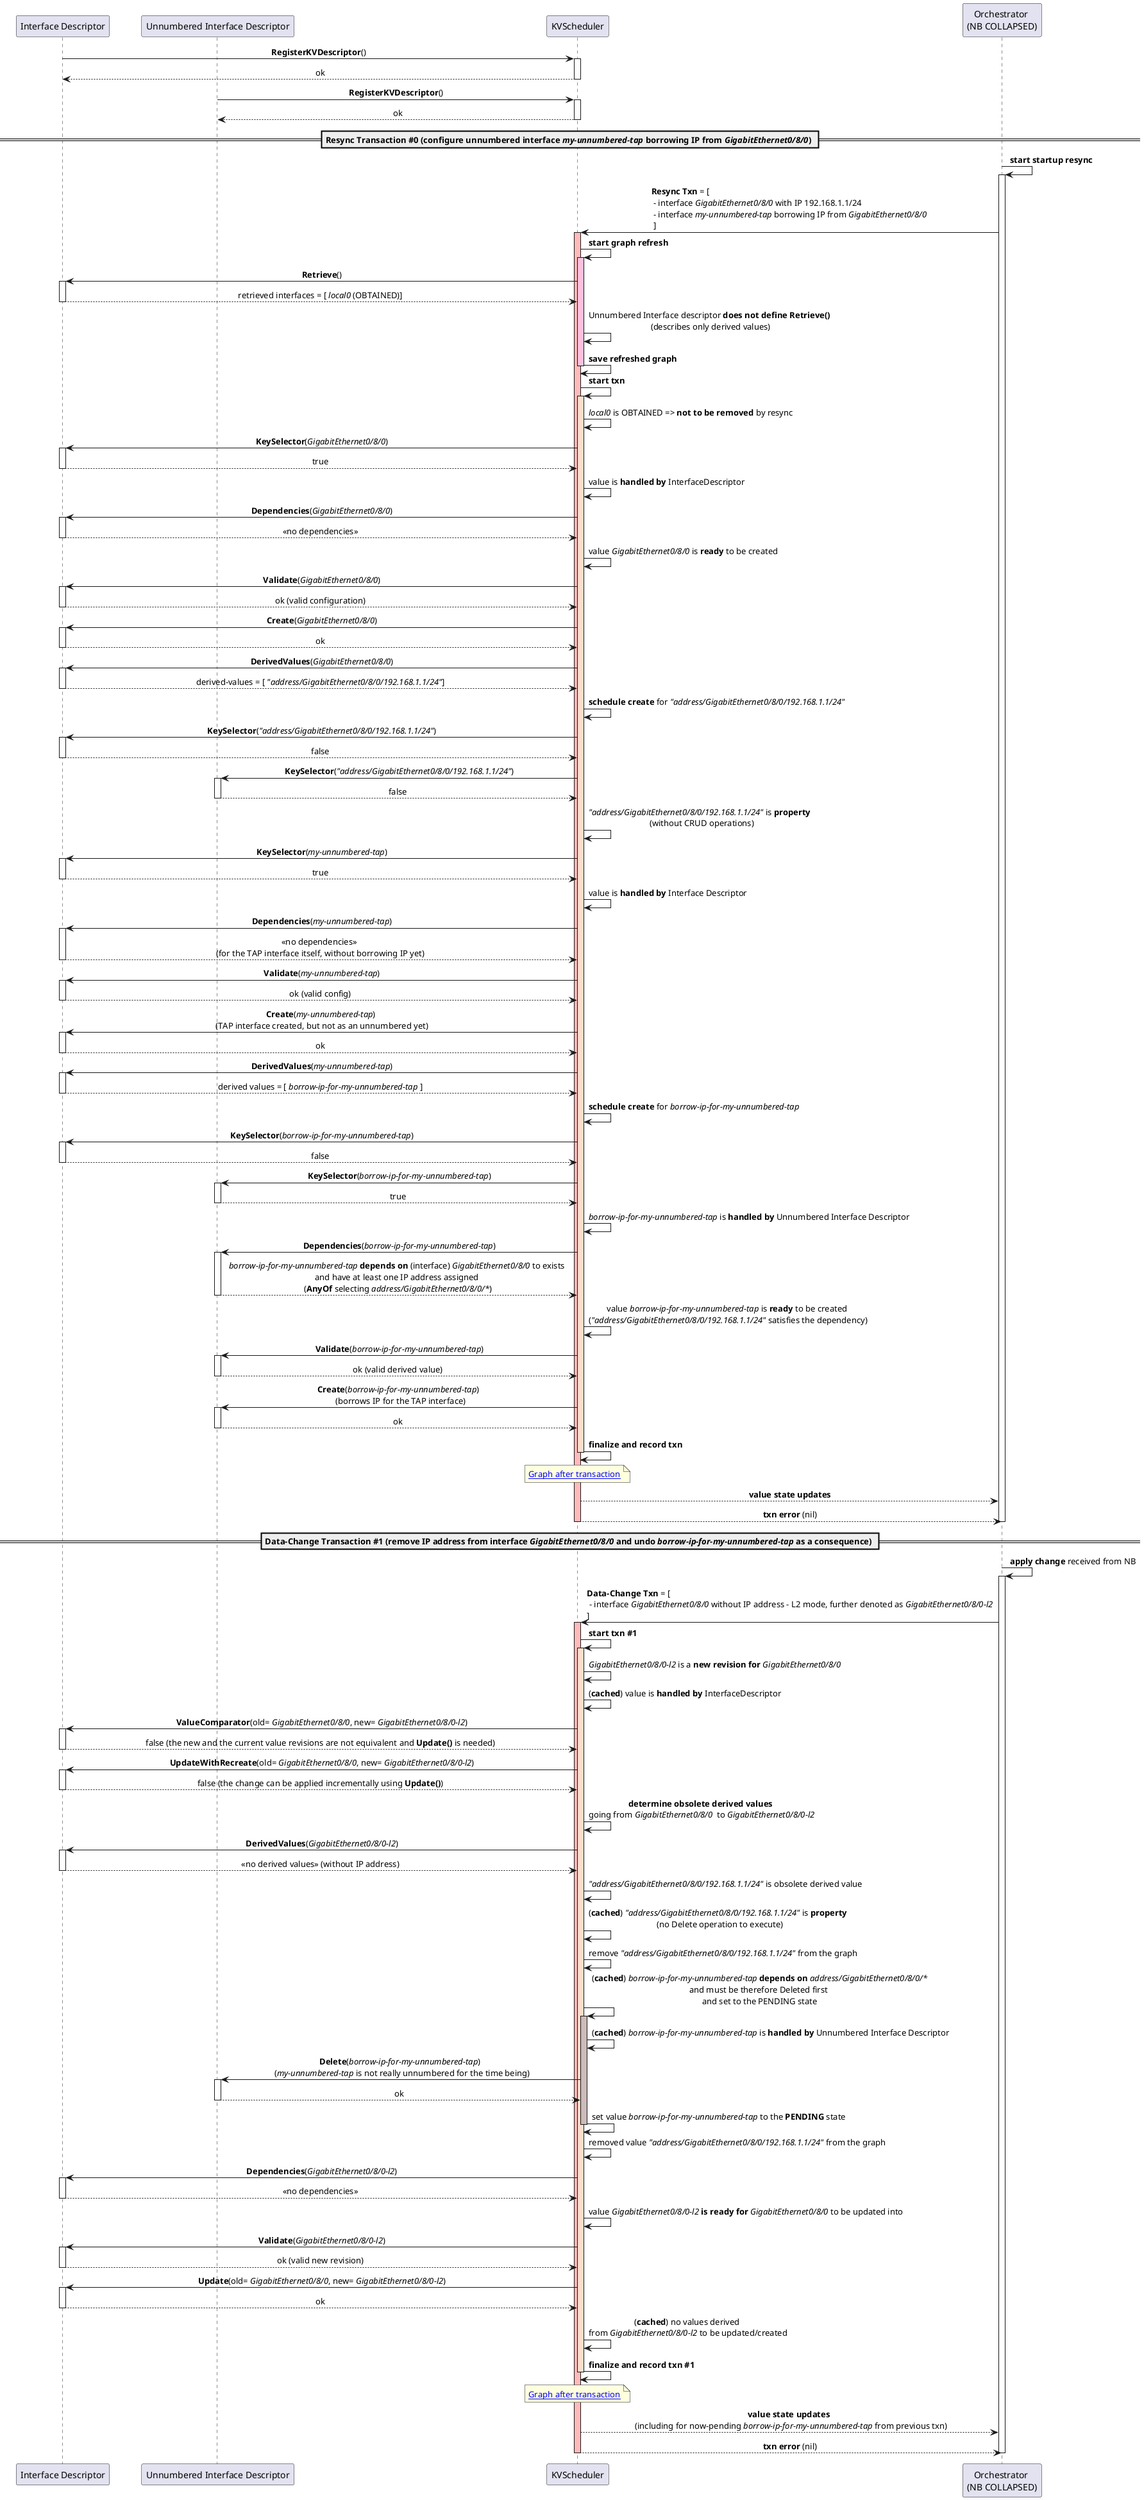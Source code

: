 @startuml

skinparam ParticipantPadding 20
skinparam BoxPadding 10
skinparam SequenceMessageAlign center

participant ID as "Interface Descriptor"
participant UD as "Unnumbered Interface Descriptor"
participant KVS as "KVScheduler"
participant ORCH as "Orchestrator \n(NB COLLAPSED)"

ID -> KVS: **RegisterKVDescriptor**()
activate KVS
KVS --> ID: ok
deactivate KVS
UD -> KVS: **RegisterKVDescriptor**()
activate KVS
KVS --> UD: ok
deactivate KVS

== Resync Transaction #0 (configure unnumbered interface //my-unnumbered-tap// borrowing IP from //GigabitEthernet0/8/0//) ==

ORCH -> ORCH: **start startup resync**
activate ORCH
ORCH -> KVS: **Resync Txn** = [\l - interface //GigabitEthernet0/8/0// with IP 192.168.1.1/24\l - interface //my-unnumbered-tap// borrowing IP from //GigabitEthernet0/8/0// \l ]
activate KVS  #FFBBBB

KVS -> KVS: **start graph refresh**
 activate KVS  #FFBFDD
  KVS -> ID: **Retrieve**()
   activate ID
    ID --> KVS: retrieved interfaces = [ //local0// (OBTAINED)]
   deactivate ID
  KVS -> KVS: Unnumbered Interface descriptor **does not define Retrieve()** \n(describes only derived values)
  KVS -> KVS: **save refreshed graph**
 deactivate KVS

KVS -> KVS: **start txn**
 activate KVS  #FFDDCC
  KVS -> KVS: //local0// is OBTAINED => **not to be removed** by resync

 KVS -> ID: **KeySelector**(//GigabitEthernet0/8/0//)
  activate ID
   ID --> KVS: true
  deactivate ID
 KVS -> KVS: value is **handled by** InterfaceDescriptor
 KVS -> ID: **Dependencies**(//GigabitEthernet0/8/0//)
  activate ID
   ID --> KVS: << no dependencies >>
  deactivate ID
 KVS -> KVS: value //GigabitEthernet0/8/0// is **ready** to be created
 KVS -> ID: **Validate**(//GigabitEthernet0/8/0//)
  activate ID
   ID --> KVS: ok (valid configuration)
  deactivate ID
 KVS -> ID: **Create**(//GigabitEthernet0/8/0//)
  activate ID
   ID --> KVS: ok
  deactivate ID

 KVS -> ID: **DerivedValues**(//GigabitEthernet0/8/0//)
  activate ID
   ID --> KVS: derived-values = [ //"address/GigabitEthernet0/8/0/192.168.1.1/24"//]
  deactivate ID
  KVS -> KVS: **schedule create** for //"address/GigabitEthernet0/8/0/192.168.1.1/24"//
  KVS -> ID: **KeySelector**(//"address/GigabitEthernet0/8/0/192.168.1.1/24"//)
  activate ID
   ID --> KVS: false
  deactivate ID
  KVS -> UD: **KeySelector**(//"address/GigabitEthernet0/8/0/192.168.1.1/24"//)
  activate UD
   UD --> KVS: false
  deactivate UD
 KVS -> KVS: //"address/GigabitEthernet0/8/0/192.168.1.1/24"// is **property** \n (without CRUD operations)
 
 KVS -> ID: **KeySelector**(//my-unnumbered-tap//)
  activate ID
   ID --> KVS: true
  deactivate ID
 KVS -> KVS: value is **handled by** Interface Descriptor
 KVS -> ID: **Dependencies**(//my-unnumbered-tap//)
  activate ID
   ID --> KVS: << no dependencies >> \n(for the TAP interface itself, without borrowing IP yet)
  deactivate ID
 KVS -> ID: **Validate**(//my-unnumbered-tap//)
  activate ID
   ID --> KVS: ok (valid config)
  deactivate ID
 KVS -> ID: **Create**(//my-unnumbered-tap//) \n(TAP interface created, but not as an unnumbered yet)
  activate ID
   ID --> KVS: ok
  deactivate ID

 KVS -> ID: **DerivedValues**(//my-unnumbered-tap//)
  activate ID
   ID --> KVS: derived values = [ //borrow-ip-for-my-unnumbered-tap// ]
  deactivate ID
 KVS -> KVS: **schedule create** for //borrow-ip-for-my-unnumbered-tap//
  KVS -> ID: **KeySelector**(//borrow-ip-for-my-unnumbered-tap//)
  activate ID
   ID --> KVS: false
  deactivate ID
  KVS -> UD: **KeySelector**(//borrow-ip-for-my-unnumbered-tap//)
  activate UD
   UD --> KVS: true
  deactivate UD
 KVS -> KVS: //borrow-ip-for-my-unnumbered-tap// is **handled by** Unnumbered Interface Descriptor

 KVS -> UD: **Dependencies**(//borrow-ip-for-my-unnumbered-tap//)
  activate UD
   UD --> KVS: //borrow-ip-for-my-unnumbered-tap// **depends on** (interface) //GigabitEthernet0/8/0// to exists \nand have at least one IP address assigned \n(**AnyOf** selecting //address/GigabitEthernet0/8/0/*//)
  deactivate UD
 KVS -> KVS: value //borrow-ip-for-my-unnumbered-tap// is **ready** to be created \n(//"address/GigabitEthernet0/8/0/192.168.1.1/24"// satisfies the dependency)
 KVS -> UD: **Validate**(//borrow-ip-for-my-unnumbered-tap//)
  activate UD
   UD --> KVS: ok (valid derived value)
  deactivate UD
 KVS -> UD: **Create**(//borrow-ip-for-my-unnumbered-tap//) \n (borrows IP for the TAP interface)
  activate UD
   UD --> KVS: ok
  deactivate UD

 KVS -> KVS: **finalize and record txn**
 deactivate KVS

 note over KVS: [[https://raw.githubusercontent.com/milanlenco/vpp-agent/kvs-docs/docs/kvscheduler/cfd/graph/unnumbered_created.svg?sanitize=true Graph after transaction]]

KVS --> ORCH: **value state updates**
KVS --> ORCH: **txn error** (nil)
deactivate KVS
deactivate ORCH

== Data-Change Transaction #1 (remove IP address from interface //GigabitEthernet0/8/0// and undo //borrow-ip-for-my-unnumbered-tap// as a consequence) ==

ORCH -> ORCH: **apply change** received from NB
activate ORCH
ORCH -> KVS: **Data-Change Txn** = [\l - interface //GigabitEthernet0/8/0// without IP address - L2 mode, further denoted as //GigabitEthernet0/8/0-l2//\l]
activate KVS  #FFBBBB

KVS -> KVS: **start txn #1**
 activate KVS  #FFDDCC
  KVS -> KVS: //GigabitEthernet0/8/0-l2// is a **new revision for** //GigabitEthernet0/8/0//
  KVS -> KVS: (**cached**) value is **handled by** InterfaceDescriptor
  
  KVS -> ID: **ValueComparator**(old= //GigabitEthernet0/8/0//, new= //GigabitEthernet0/8/0-l2//)
   activate ID
    ID --> KVS: false (the new and the current value revisions are not equivalent and **Update()** is needed)
   deactivate ID
   
  KVS -> ID: **UpdateWithRecreate**(old= //GigabitEthernet0/8/0//, new= //GigabitEthernet0/8/0-l2//)
   activate ID
    ID --> KVS: false (the change can be applied incrementally using **Update()**)
   deactivate ID

  KVS -> KVS: **determine obsolete derived values** \ngoing from //GigabitEthernet0/8/0//  to //GigabitEthernet0/8/0-l2//
  KVS -> ID: **DerivedValues**(//GigabitEthernet0/8/0-l2//)
   activate ID
    ID --> KVS: << no derived values >> (without IP address)
   deactivate ID
  KVS -> KVS: //"address/GigabitEthernet0/8/0/192.168.1.1/24"// is obsolete derived value
  KVS -> KVS: (**cached**) //"address/GigabitEthernet0/8/0/192.168.1.1/24"// is **property** \n (no Delete operation to execute)
  KVS -> KVS: remove //"address/GigabitEthernet0/8/0/192.168.1.1/24"// from the graph

  KVS -> KVS: (**cached**) //borrow-ip-for-my-unnumbered-tap// **depends on** //address/GigabitEthernet0/8/0/*//\nand must be therefore Deleted first \nand set to the PENDING state
   activate KVS #CCBBBB
    KVS -> KVS: (**cached**) //borrow-ip-for-my-unnumbered-tap// is **handled by** Unnumbered Interface Descriptor
    KVS -> UD: **Delete**(//borrow-ip-for-my-unnumbered-tap//) \n (//my-unnumbered-tap// is not really unnumbered for the time being)
     activate UD
      UD --> KVS: ok
     deactivate UD
    KVS -> KVS: set value //borrow-ip-for-my-unnumbered-tap// to the **PENDING** state
  deactivate KVS
  KVS -> KVS: removed value //"address/GigabitEthernet0/8/0/192.168.1.1/24"// from the graph

  KVS -> ID: **Dependencies**(//GigabitEthernet0/8/0-l2//)
   activate ID
    ID --> KVS: << no dependencies >>
   deactivate ID
  KVS -> KVS: value //GigabitEthernet0/8/0-l2// **is ready for** //GigabitEthernet0/8/0// to be updated into
  KVS -> ID: **Validate**(//GigabitEthernet0/8/0-l2//)
   activate ID
    ID --> KVS: ok (valid new revision)
   deactivate ID
  KVS -> ID: **Update**(old= //GigabitEthernet0/8/0//, new= //GigabitEthernet0/8/0-l2//)
   activate ID
    ID --> KVS: ok
   deactivate ID
  KVS -> KVS: (**cached**) no values derived \nfrom //GigabitEthernet0/8/0-l2// to be updated/created

  KVS -> KVS: **finalize and record txn #1**
 deactivate KVS

 note over KVS: [[https://raw.githubusercontent.com/milanlenco/vpp-agent/kvs-docs/docs/kvscheduler/cfd/graph/unnumbered_pending.svg?sanitize=true Graph after transaction]]

KVS --> ORCH: **value state updates** \n (including for now-pending //borrow-ip-for-my-unnumbered-tap// from previous txn)
KVS --> ORCH: **txn error** (nil)
deactivate KVS
deactivate ORCH

@enduml